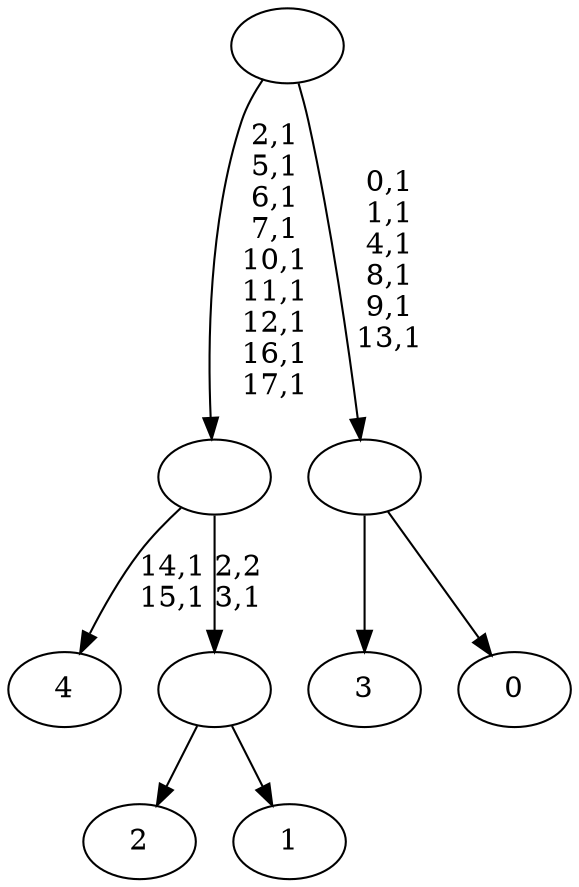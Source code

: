 digraph T {
	23 [label="4"]
	20 [label="3"]
	19 [label="2"]
	18 [label="1"]
	17 [label=""]
	16 [label=""]
	7 [label="0"]
	6 [label=""]
	0 [label=""]
	17 -> 19 [label=""]
	17 -> 18 [label=""]
	16 -> 23 [label="14,1\n15,1"]
	16 -> 17 [label="2,2\n3,1"]
	6 -> 20 [label=""]
	6 -> 7 [label=""]
	0 -> 6 [label="0,1\n1,1\n4,1\n8,1\n9,1\n13,1"]
	0 -> 16 [label="2,1\n5,1\n6,1\n7,1\n10,1\n11,1\n12,1\n16,1\n17,1"]
}
